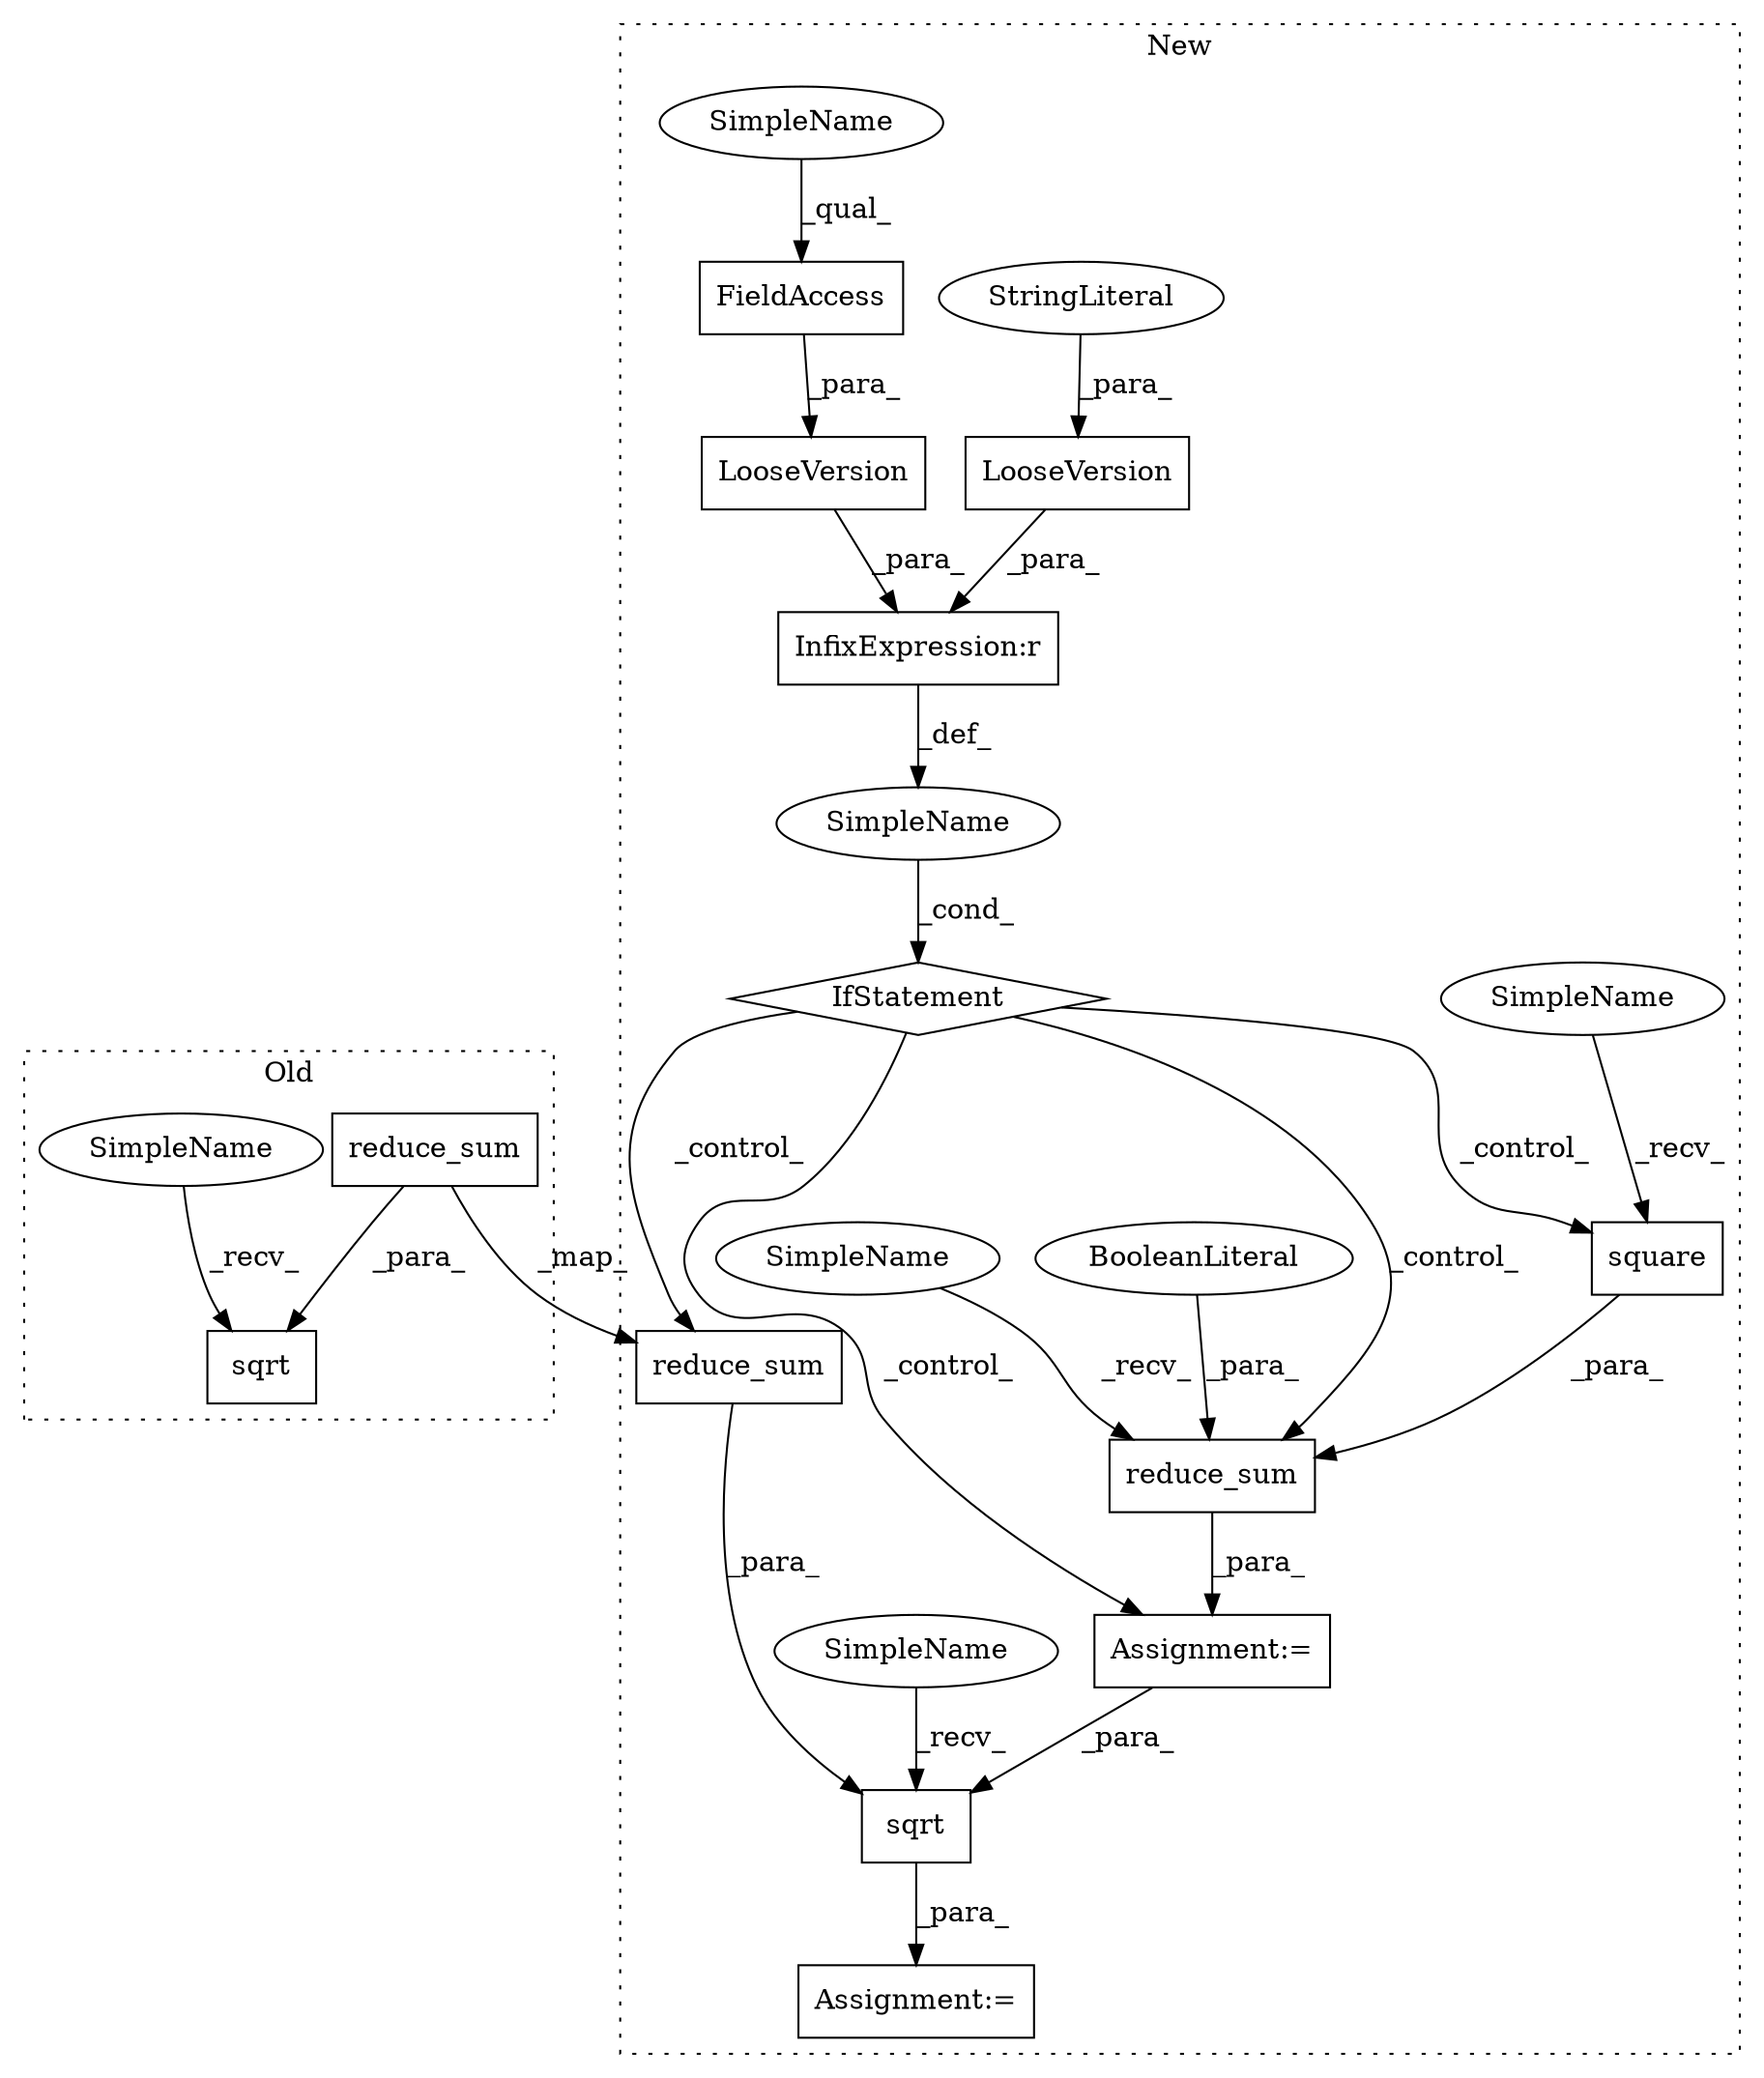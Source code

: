 digraph G {
subgraph cluster0 {
1 [label="sqrt" a="32" s="2432,2499" l="5,1" shape="box"];
3 [label="reduce_sum" a="32" s="2457,2498" l="11,1" shape="box"];
17 [label="SimpleName" a="42" s="2421" l="10" shape="ellipse"];
label = "Old";
style="dotted";
}
subgraph cluster1 {
2 [label="LooseVersion" a="32" s="2476,2496" l="13,1" shape="box"];
4 [label="reduce_sum" a="32" s="2534,2575" l="11,1" shape="box"];
5 [label="reduce_sum" a="32" s="2625,2666" l="11,1" shape="box"];
6 [label="BooleanLiteral" a="9" s="2662" l="4" shape="ellipse"];
7 [label="SimpleName" a="42" s="" l="" shape="ellipse"];
8 [label="StringLiteral" a="45" s="2489" l="7" shape="ellipse"];
9 [label="square" a="32" s="2647,2658" l="7,1" shape="box"];
10 [label="InfixExpression:r" a="27" s="2473" l="3" shape="box"];
11 [label="sqrt" a="32" s="2703,2732" l="5,1" shape="box"];
12 [label="FieldAccess" a="22" s="2450" l="22" shape="box"];
13 [label="IfStatement" a="25" s="2433,2497" l="4,2" shape="diamond"];
14 [label="LooseVersion" a="32" s="2437,2472" l="13,1" shape="box"];
15 [label="Assignment:=" a="7" s="2613" l="1" shape="box"];
16 [label="Assignment:=" a="7" s="2683" l="1" shape="box"];
18 [label="SimpleName" a="42" s="2614" l="10" shape="ellipse"];
19 [label="SimpleName" a="42" s="2450" l="10" shape="ellipse"];
20 [label="SimpleName" a="42" s="2692" l="10" shape="ellipse"];
21 [label="SimpleName" a="42" s="2636" l="10" shape="ellipse"];
label = "New";
style="dotted";
}
2 -> 10 [label="_para_"];
3 -> 1 [label="_para_"];
3 -> 4 [label="_map_"];
4 -> 11 [label="_para_"];
5 -> 15 [label="_para_"];
6 -> 5 [label="_para_"];
7 -> 13 [label="_cond_"];
8 -> 2 [label="_para_"];
9 -> 5 [label="_para_"];
10 -> 7 [label="_def_"];
11 -> 16 [label="_para_"];
12 -> 14 [label="_para_"];
13 -> 9 [label="_control_"];
13 -> 4 [label="_control_"];
13 -> 15 [label="_control_"];
13 -> 5 [label="_control_"];
14 -> 10 [label="_para_"];
15 -> 11 [label="_para_"];
17 -> 1 [label="_recv_"];
18 -> 5 [label="_recv_"];
19 -> 12 [label="_qual_"];
20 -> 11 [label="_recv_"];
21 -> 9 [label="_recv_"];
}